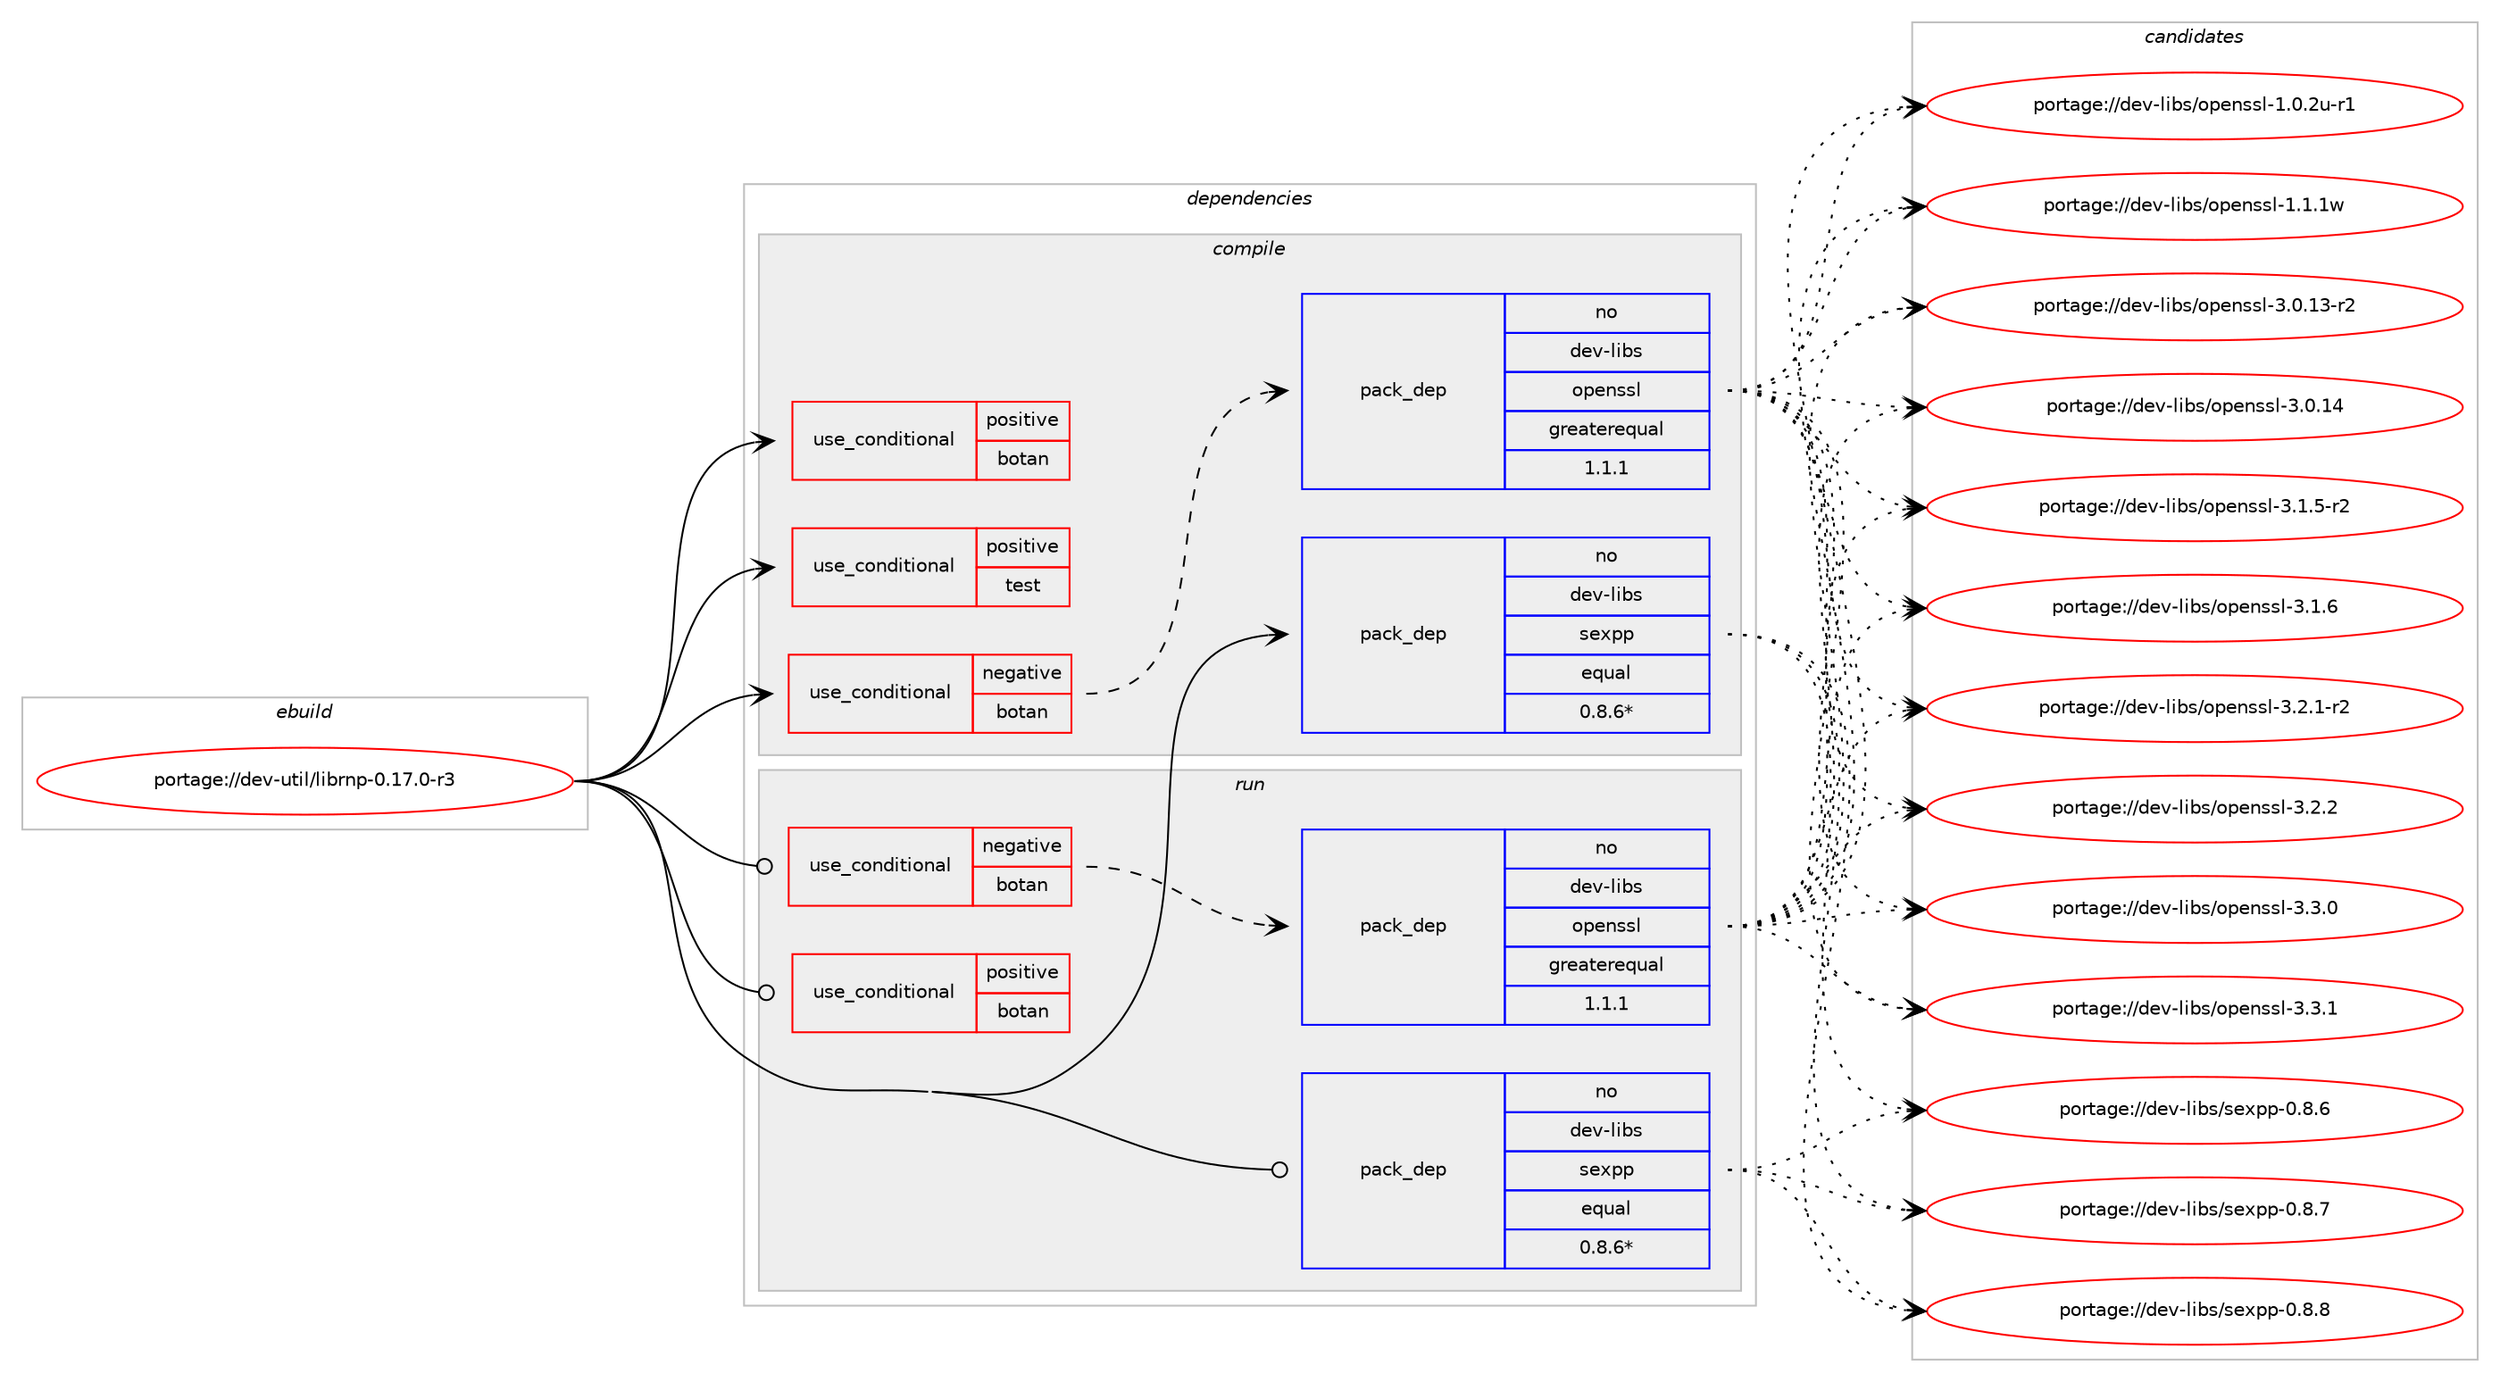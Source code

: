 digraph prolog {

# *************
# Graph options
# *************

newrank=true;
concentrate=true;
compound=true;
graph [rankdir=LR,fontname=Helvetica,fontsize=10,ranksep=1.5];#, ranksep=2.5, nodesep=0.2];
edge  [arrowhead=vee];
node  [fontname=Helvetica,fontsize=10];

# **********
# The ebuild
# **********

subgraph cluster_leftcol {
color=gray;
rank=same;
label=<<i>ebuild</i>>;
id [label="portage://dev-util/librnp-0.17.0-r3", color=red, width=4, href="../dev-util/librnp-0.17.0-r3.svg"];
}

# ****************
# The dependencies
# ****************

subgraph cluster_midcol {
color=gray;
label=<<i>dependencies</i>>;
subgraph cluster_compile {
fillcolor="#eeeeee";
style=filled;
label=<<i>compile</i>>;
subgraph cond59457 {
dependency110752 [label=<<TABLE BORDER="0" CELLBORDER="1" CELLSPACING="0" CELLPADDING="4"><TR><TD ROWSPAN="3" CELLPADDING="10">use_conditional</TD></TR><TR><TD>negative</TD></TR><TR><TD>botan</TD></TR></TABLE>>, shape=none, color=red];
subgraph pack49881 {
dependency110753 [label=<<TABLE BORDER="0" CELLBORDER="1" CELLSPACING="0" CELLPADDING="4" WIDTH="220"><TR><TD ROWSPAN="6" CELLPADDING="30">pack_dep</TD></TR><TR><TD WIDTH="110">no</TD></TR><TR><TD>dev-libs</TD></TR><TR><TD>openssl</TD></TR><TR><TD>greaterequal</TD></TR><TR><TD>1.1.1</TD></TR></TABLE>>, shape=none, color=blue];
}
dependency110752:e -> dependency110753:w [weight=20,style="dashed",arrowhead="vee"];
}
id:e -> dependency110752:w [weight=20,style="solid",arrowhead="vee"];
subgraph cond59458 {
dependency110754 [label=<<TABLE BORDER="0" CELLBORDER="1" CELLSPACING="0" CELLPADDING="4"><TR><TD ROWSPAN="3" CELLPADDING="10">use_conditional</TD></TR><TR><TD>positive</TD></TR><TR><TD>botan</TD></TR></TABLE>>, shape=none, color=red];
# *** BEGIN UNKNOWN DEPENDENCY TYPE (TODO) ***
# dependency110754 -> package_dependency(portage://dev-util/librnp-0.17.0-r3,install,no,dev-libs,botan,none,[,,],[slot(2),equal],[])
# *** END UNKNOWN DEPENDENCY TYPE (TODO) ***

}
id:e -> dependency110754:w [weight=20,style="solid",arrowhead="vee"];
subgraph cond59459 {
dependency110755 [label=<<TABLE BORDER="0" CELLBORDER="1" CELLSPACING="0" CELLPADDING="4"><TR><TD ROWSPAN="3" CELLPADDING="10">use_conditional</TD></TR><TR><TD>positive</TD></TR><TR><TD>test</TD></TR></TABLE>>, shape=none, color=red];
# *** BEGIN UNKNOWN DEPENDENCY TYPE (TODO) ***
# dependency110755 -> package_dependency(portage://dev-util/librnp-0.17.0-r3,install,no,dev-cpp,gtest,none,[,,],[],[])
# *** END UNKNOWN DEPENDENCY TYPE (TODO) ***

}
id:e -> dependency110755:w [weight=20,style="solid",arrowhead="vee"];
# *** BEGIN UNKNOWN DEPENDENCY TYPE (TODO) ***
# id -> package_dependency(portage://dev-util/librnp-0.17.0-r3,install,no,app-arch,bzip2,none,[,,],[],[])
# *** END UNKNOWN DEPENDENCY TYPE (TODO) ***

# *** BEGIN UNKNOWN DEPENDENCY TYPE (TODO) ***
# id -> package_dependency(portage://dev-util/librnp-0.17.0-r3,install,no,dev-libs,json-c,none,[,,],any_same_slot,[])
# *** END UNKNOWN DEPENDENCY TYPE (TODO) ***

subgraph pack49882 {
dependency110756 [label=<<TABLE BORDER="0" CELLBORDER="1" CELLSPACING="0" CELLPADDING="4" WIDTH="220"><TR><TD ROWSPAN="6" CELLPADDING="30">pack_dep</TD></TR><TR><TD WIDTH="110">no</TD></TR><TR><TD>dev-libs</TD></TR><TR><TD>sexpp</TD></TR><TR><TD>equal</TD></TR><TR><TD>0.8.6*</TD></TR></TABLE>>, shape=none, color=blue];
}
id:e -> dependency110756:w [weight=20,style="solid",arrowhead="vee"];
# *** BEGIN UNKNOWN DEPENDENCY TYPE (TODO) ***
# id -> package_dependency(portage://dev-util/librnp-0.17.0-r3,install,no,sys-libs,zlib,none,[,,],[],[])
# *** END UNKNOWN DEPENDENCY TYPE (TODO) ***

}
subgraph cluster_compileandrun {
fillcolor="#eeeeee";
style=filled;
label=<<i>compile and run</i>>;
}
subgraph cluster_run {
fillcolor="#eeeeee";
style=filled;
label=<<i>run</i>>;
subgraph cond59460 {
dependency110757 [label=<<TABLE BORDER="0" CELLBORDER="1" CELLSPACING="0" CELLPADDING="4"><TR><TD ROWSPAN="3" CELLPADDING="10">use_conditional</TD></TR><TR><TD>negative</TD></TR><TR><TD>botan</TD></TR></TABLE>>, shape=none, color=red];
subgraph pack49883 {
dependency110758 [label=<<TABLE BORDER="0" CELLBORDER="1" CELLSPACING="0" CELLPADDING="4" WIDTH="220"><TR><TD ROWSPAN="6" CELLPADDING="30">pack_dep</TD></TR><TR><TD WIDTH="110">no</TD></TR><TR><TD>dev-libs</TD></TR><TR><TD>openssl</TD></TR><TR><TD>greaterequal</TD></TR><TR><TD>1.1.1</TD></TR></TABLE>>, shape=none, color=blue];
}
dependency110757:e -> dependency110758:w [weight=20,style="dashed",arrowhead="vee"];
}
id:e -> dependency110757:w [weight=20,style="solid",arrowhead="odot"];
subgraph cond59461 {
dependency110759 [label=<<TABLE BORDER="0" CELLBORDER="1" CELLSPACING="0" CELLPADDING="4"><TR><TD ROWSPAN="3" CELLPADDING="10">use_conditional</TD></TR><TR><TD>positive</TD></TR><TR><TD>botan</TD></TR></TABLE>>, shape=none, color=red];
# *** BEGIN UNKNOWN DEPENDENCY TYPE (TODO) ***
# dependency110759 -> package_dependency(portage://dev-util/librnp-0.17.0-r3,run,no,dev-libs,botan,none,[,,],[slot(2),equal],[])
# *** END UNKNOWN DEPENDENCY TYPE (TODO) ***

}
id:e -> dependency110759:w [weight=20,style="solid",arrowhead="odot"];
# *** BEGIN UNKNOWN DEPENDENCY TYPE (TODO) ***
# id -> package_dependency(portage://dev-util/librnp-0.17.0-r3,run,no,app-arch,bzip2,none,[,,],[],[])
# *** END UNKNOWN DEPENDENCY TYPE (TODO) ***

# *** BEGIN UNKNOWN DEPENDENCY TYPE (TODO) ***
# id -> package_dependency(portage://dev-util/librnp-0.17.0-r3,run,no,dev-libs,json-c,none,[,,],any_same_slot,[])
# *** END UNKNOWN DEPENDENCY TYPE (TODO) ***

subgraph pack49884 {
dependency110760 [label=<<TABLE BORDER="0" CELLBORDER="1" CELLSPACING="0" CELLPADDING="4" WIDTH="220"><TR><TD ROWSPAN="6" CELLPADDING="30">pack_dep</TD></TR><TR><TD WIDTH="110">no</TD></TR><TR><TD>dev-libs</TD></TR><TR><TD>sexpp</TD></TR><TR><TD>equal</TD></TR><TR><TD>0.8.6*</TD></TR></TABLE>>, shape=none, color=blue];
}
id:e -> dependency110760:w [weight=20,style="solid",arrowhead="odot"];
# *** BEGIN UNKNOWN DEPENDENCY TYPE (TODO) ***
# id -> package_dependency(portage://dev-util/librnp-0.17.0-r3,run,no,sys-libs,zlib,none,[,,],[],[])
# *** END UNKNOWN DEPENDENCY TYPE (TODO) ***

}
}

# **************
# The candidates
# **************

subgraph cluster_choices {
rank=same;
color=gray;
label=<<i>candidates</i>>;

subgraph choice49881 {
color=black;
nodesep=1;
choice1001011184510810598115471111121011101151151084549464846501174511449 [label="portage://dev-libs/openssl-1.0.2u-r1", color=red, width=4,href="../dev-libs/openssl-1.0.2u-r1.svg"];
choice100101118451081059811547111112101110115115108454946494649119 [label="portage://dev-libs/openssl-1.1.1w", color=red, width=4,href="../dev-libs/openssl-1.1.1w.svg"];
choice100101118451081059811547111112101110115115108455146484649514511450 [label="portage://dev-libs/openssl-3.0.13-r2", color=red, width=4,href="../dev-libs/openssl-3.0.13-r2.svg"];
choice10010111845108105981154711111210111011511510845514648464952 [label="portage://dev-libs/openssl-3.0.14", color=red, width=4,href="../dev-libs/openssl-3.0.14.svg"];
choice1001011184510810598115471111121011101151151084551464946534511450 [label="portage://dev-libs/openssl-3.1.5-r2", color=red, width=4,href="../dev-libs/openssl-3.1.5-r2.svg"];
choice100101118451081059811547111112101110115115108455146494654 [label="portage://dev-libs/openssl-3.1.6", color=red, width=4,href="../dev-libs/openssl-3.1.6.svg"];
choice1001011184510810598115471111121011101151151084551465046494511450 [label="portage://dev-libs/openssl-3.2.1-r2", color=red, width=4,href="../dev-libs/openssl-3.2.1-r2.svg"];
choice100101118451081059811547111112101110115115108455146504650 [label="portage://dev-libs/openssl-3.2.2", color=red, width=4,href="../dev-libs/openssl-3.2.2.svg"];
choice100101118451081059811547111112101110115115108455146514648 [label="portage://dev-libs/openssl-3.3.0", color=red, width=4,href="../dev-libs/openssl-3.3.0.svg"];
choice100101118451081059811547111112101110115115108455146514649 [label="portage://dev-libs/openssl-3.3.1", color=red, width=4,href="../dev-libs/openssl-3.3.1.svg"];
dependency110753:e -> choice1001011184510810598115471111121011101151151084549464846501174511449:w [style=dotted,weight="100"];
dependency110753:e -> choice100101118451081059811547111112101110115115108454946494649119:w [style=dotted,weight="100"];
dependency110753:e -> choice100101118451081059811547111112101110115115108455146484649514511450:w [style=dotted,weight="100"];
dependency110753:e -> choice10010111845108105981154711111210111011511510845514648464952:w [style=dotted,weight="100"];
dependency110753:e -> choice1001011184510810598115471111121011101151151084551464946534511450:w [style=dotted,weight="100"];
dependency110753:e -> choice100101118451081059811547111112101110115115108455146494654:w [style=dotted,weight="100"];
dependency110753:e -> choice1001011184510810598115471111121011101151151084551465046494511450:w [style=dotted,weight="100"];
dependency110753:e -> choice100101118451081059811547111112101110115115108455146504650:w [style=dotted,weight="100"];
dependency110753:e -> choice100101118451081059811547111112101110115115108455146514648:w [style=dotted,weight="100"];
dependency110753:e -> choice100101118451081059811547111112101110115115108455146514649:w [style=dotted,weight="100"];
}
subgraph choice49882 {
color=black;
nodesep=1;
choice100101118451081059811547115101120112112454846564654 [label="portage://dev-libs/sexpp-0.8.6", color=red, width=4,href="../dev-libs/sexpp-0.8.6.svg"];
choice100101118451081059811547115101120112112454846564655 [label="portage://dev-libs/sexpp-0.8.7", color=red, width=4,href="../dev-libs/sexpp-0.8.7.svg"];
choice100101118451081059811547115101120112112454846564656 [label="portage://dev-libs/sexpp-0.8.8", color=red, width=4,href="../dev-libs/sexpp-0.8.8.svg"];
dependency110756:e -> choice100101118451081059811547115101120112112454846564654:w [style=dotted,weight="100"];
dependency110756:e -> choice100101118451081059811547115101120112112454846564655:w [style=dotted,weight="100"];
dependency110756:e -> choice100101118451081059811547115101120112112454846564656:w [style=dotted,weight="100"];
}
subgraph choice49883 {
color=black;
nodesep=1;
choice1001011184510810598115471111121011101151151084549464846501174511449 [label="portage://dev-libs/openssl-1.0.2u-r1", color=red, width=4,href="../dev-libs/openssl-1.0.2u-r1.svg"];
choice100101118451081059811547111112101110115115108454946494649119 [label="portage://dev-libs/openssl-1.1.1w", color=red, width=4,href="../dev-libs/openssl-1.1.1w.svg"];
choice100101118451081059811547111112101110115115108455146484649514511450 [label="portage://dev-libs/openssl-3.0.13-r2", color=red, width=4,href="../dev-libs/openssl-3.0.13-r2.svg"];
choice10010111845108105981154711111210111011511510845514648464952 [label="portage://dev-libs/openssl-3.0.14", color=red, width=4,href="../dev-libs/openssl-3.0.14.svg"];
choice1001011184510810598115471111121011101151151084551464946534511450 [label="portage://dev-libs/openssl-3.1.5-r2", color=red, width=4,href="../dev-libs/openssl-3.1.5-r2.svg"];
choice100101118451081059811547111112101110115115108455146494654 [label="portage://dev-libs/openssl-3.1.6", color=red, width=4,href="../dev-libs/openssl-3.1.6.svg"];
choice1001011184510810598115471111121011101151151084551465046494511450 [label="portage://dev-libs/openssl-3.2.1-r2", color=red, width=4,href="../dev-libs/openssl-3.2.1-r2.svg"];
choice100101118451081059811547111112101110115115108455146504650 [label="portage://dev-libs/openssl-3.2.2", color=red, width=4,href="../dev-libs/openssl-3.2.2.svg"];
choice100101118451081059811547111112101110115115108455146514648 [label="portage://dev-libs/openssl-3.3.0", color=red, width=4,href="../dev-libs/openssl-3.3.0.svg"];
choice100101118451081059811547111112101110115115108455146514649 [label="portage://dev-libs/openssl-3.3.1", color=red, width=4,href="../dev-libs/openssl-3.3.1.svg"];
dependency110758:e -> choice1001011184510810598115471111121011101151151084549464846501174511449:w [style=dotted,weight="100"];
dependency110758:e -> choice100101118451081059811547111112101110115115108454946494649119:w [style=dotted,weight="100"];
dependency110758:e -> choice100101118451081059811547111112101110115115108455146484649514511450:w [style=dotted,weight="100"];
dependency110758:e -> choice10010111845108105981154711111210111011511510845514648464952:w [style=dotted,weight="100"];
dependency110758:e -> choice1001011184510810598115471111121011101151151084551464946534511450:w [style=dotted,weight="100"];
dependency110758:e -> choice100101118451081059811547111112101110115115108455146494654:w [style=dotted,weight="100"];
dependency110758:e -> choice1001011184510810598115471111121011101151151084551465046494511450:w [style=dotted,weight="100"];
dependency110758:e -> choice100101118451081059811547111112101110115115108455146504650:w [style=dotted,weight="100"];
dependency110758:e -> choice100101118451081059811547111112101110115115108455146514648:w [style=dotted,weight="100"];
dependency110758:e -> choice100101118451081059811547111112101110115115108455146514649:w [style=dotted,weight="100"];
}
subgraph choice49884 {
color=black;
nodesep=1;
choice100101118451081059811547115101120112112454846564654 [label="portage://dev-libs/sexpp-0.8.6", color=red, width=4,href="../dev-libs/sexpp-0.8.6.svg"];
choice100101118451081059811547115101120112112454846564655 [label="portage://dev-libs/sexpp-0.8.7", color=red, width=4,href="../dev-libs/sexpp-0.8.7.svg"];
choice100101118451081059811547115101120112112454846564656 [label="portage://dev-libs/sexpp-0.8.8", color=red, width=4,href="../dev-libs/sexpp-0.8.8.svg"];
dependency110760:e -> choice100101118451081059811547115101120112112454846564654:w [style=dotted,weight="100"];
dependency110760:e -> choice100101118451081059811547115101120112112454846564655:w [style=dotted,weight="100"];
dependency110760:e -> choice100101118451081059811547115101120112112454846564656:w [style=dotted,weight="100"];
}
}

}
